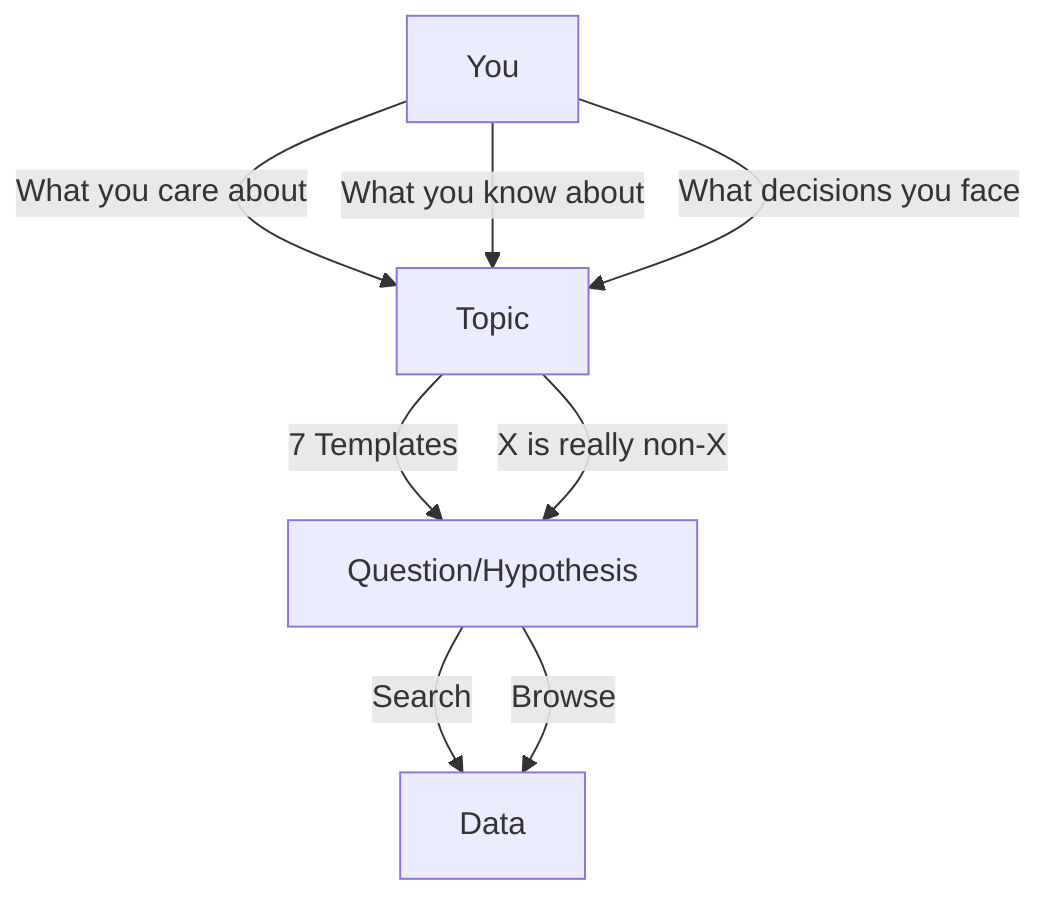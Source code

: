 graph TD
You -- What you care about --> Topic
You -- What you know about --> Topic
You -- What decisions you face--> Topic
Topic -- 7 Templates --> Question/Hypothesis
Topic -- "X is really non-X" -->  Question/Hypothesis
Question/Hypothesis -- Search --> Data
Question/Hypothesis -- Browse --> Data